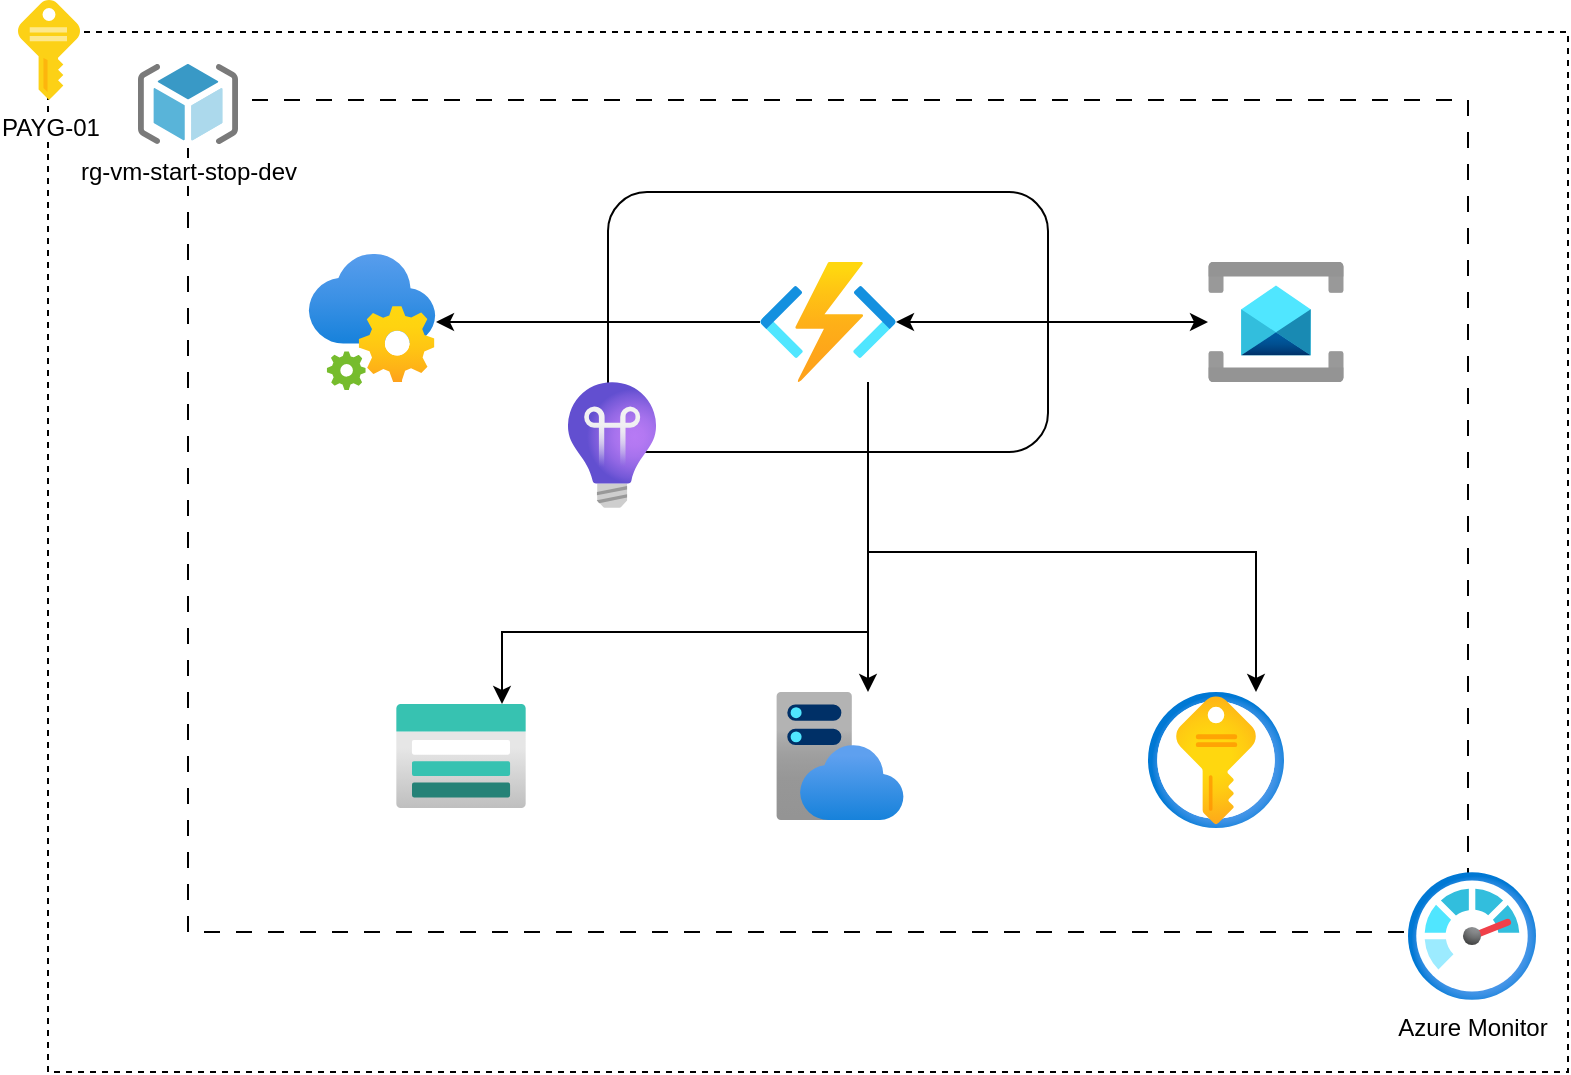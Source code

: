 <mxfile version="23.1.5" type="device">
  <diagram id="I_NZRvvyxYQ18id1Or9Y" name="Page-1">
    <mxGraphModel dx="1026" dy="648" grid="1" gridSize="10" guides="1" tooltips="1" connect="1" arrows="1" fold="1" page="1" pageScale="1" pageWidth="827" pageHeight="1169" math="0" shadow="0">
      <root>
        <mxCell id="0" />
        <mxCell id="1" parent="0" />
        <mxCell id="Gxp5gNr0jwAPQSZMOCmy-2" value="" style="rounded=0;whiteSpace=wrap;html=1;fillColor=none;dashed=1;" vertex="1" parent="1">
          <mxGeometry x="40" y="40" width="760" height="520" as="geometry" />
        </mxCell>
        <mxCell id="Gxp5gNr0jwAPQSZMOCmy-3" value="" style="rounded=0;whiteSpace=wrap;html=1;fillColor=none;dashed=1;dashPattern=8 8;" vertex="1" parent="1">
          <mxGeometry x="110" y="74" width="640" height="416" as="geometry" />
        </mxCell>
        <mxCell id="Gxp5gNr0jwAPQSZMOCmy-14" value="" style="rounded=1;whiteSpace=wrap;html=1;fillColor=none;" vertex="1" parent="1">
          <mxGeometry x="320" y="120" width="220" height="130" as="geometry" />
        </mxCell>
        <mxCell id="Gxp5gNr0jwAPQSZMOCmy-1" value="PAYG-01" style="image;sketch=0;aspect=fixed;html=1;points=[];align=center;fontSize=12;image=img/lib/mscae/Key.svg;" vertex="1" parent="1">
          <mxGeometry x="25" y="24" width="31" height="50" as="geometry" />
        </mxCell>
        <mxCell id="Gxp5gNr0jwAPQSZMOCmy-4" value="rg-vm-start-stop-dev" style="image;sketch=0;aspect=fixed;html=1;points=[];align=center;fontSize=12;image=img/lib/mscae/ResourceGroup.svg;imageBackground=default;" vertex="1" parent="1">
          <mxGeometry x="85" y="56" width="50" height="40" as="geometry" />
        </mxCell>
        <mxCell id="Gxp5gNr0jwAPQSZMOCmy-6" value="" style="image;aspect=fixed;html=1;points=[];align=center;fontSize=12;image=img/lib/azure2/app_services/App_Service_Plans.svg;" vertex="1" parent="1">
          <mxGeometry x="404" y="370" width="64" height="64" as="geometry" />
        </mxCell>
        <mxCell id="Gxp5gNr0jwAPQSZMOCmy-10" style="edgeStyle=orthogonalEdgeStyle;rounded=0;orthogonalLoop=1;jettySize=auto;html=1;" edge="1" parent="1" source="Gxp5gNr0jwAPQSZMOCmy-7" target="Gxp5gNr0jwAPQSZMOCmy-6">
          <mxGeometry relative="1" as="geometry">
            <Array as="points">
              <mxPoint x="450" y="330" />
              <mxPoint x="450" y="330" />
            </Array>
          </mxGeometry>
        </mxCell>
        <mxCell id="Gxp5gNr0jwAPQSZMOCmy-16" style="edgeStyle=orthogonalEdgeStyle;rounded=0;orthogonalLoop=1;jettySize=auto;html=1;startArrow=classic;startFill=1;" edge="1" parent="1" source="Gxp5gNr0jwAPQSZMOCmy-7" target="Gxp5gNr0jwAPQSZMOCmy-15">
          <mxGeometry relative="1" as="geometry" />
        </mxCell>
        <mxCell id="Gxp5gNr0jwAPQSZMOCmy-21" style="edgeStyle=orthogonalEdgeStyle;rounded=0;orthogonalLoop=1;jettySize=auto;html=1;" edge="1" parent="1" source="Gxp5gNr0jwAPQSZMOCmy-7" target="Gxp5gNr0jwAPQSZMOCmy-8">
          <mxGeometry relative="1" as="geometry">
            <Array as="points">
              <mxPoint x="450" y="340" />
              <mxPoint x="267" y="340" />
            </Array>
          </mxGeometry>
        </mxCell>
        <mxCell id="Gxp5gNr0jwAPQSZMOCmy-22" style="edgeStyle=orthogonalEdgeStyle;rounded=0;orthogonalLoop=1;jettySize=auto;html=1;" edge="1" parent="1" source="Gxp5gNr0jwAPQSZMOCmy-7" target="Gxp5gNr0jwAPQSZMOCmy-17">
          <mxGeometry relative="1" as="geometry">
            <Array as="points">
              <mxPoint x="450" y="300" />
              <mxPoint x="644" y="300" />
            </Array>
          </mxGeometry>
        </mxCell>
        <mxCell id="Gxp5gNr0jwAPQSZMOCmy-24" style="edgeStyle=orthogonalEdgeStyle;rounded=0;orthogonalLoop=1;jettySize=auto;html=1;" edge="1" parent="1" source="Gxp5gNr0jwAPQSZMOCmy-7" target="Gxp5gNr0jwAPQSZMOCmy-23">
          <mxGeometry relative="1" as="geometry" />
        </mxCell>
        <mxCell id="Gxp5gNr0jwAPQSZMOCmy-7" value="" style="image;aspect=fixed;html=1;points=[];align=center;fontSize=12;image=img/lib/azure2/compute/Function_Apps.svg;" vertex="1" parent="1">
          <mxGeometry x="396" y="155" width="68" height="60" as="geometry" />
        </mxCell>
        <mxCell id="Gxp5gNr0jwAPQSZMOCmy-8" value="" style="image;aspect=fixed;html=1;points=[];align=center;fontSize=12;image=img/lib/azure2/storage/Storage_Accounts.svg;" vertex="1" parent="1">
          <mxGeometry x="214" y="376" width="65" height="52" as="geometry" />
        </mxCell>
        <mxCell id="Gxp5gNr0jwAPQSZMOCmy-12" value="Azure Monitor" style="image;aspect=fixed;html=1;points=[];align=center;fontSize=12;image=img/lib/azure2/management_governance/Monitor.svg;" vertex="1" parent="1">
          <mxGeometry x="720" y="460" width="64" height="64" as="geometry" />
        </mxCell>
        <mxCell id="Gxp5gNr0jwAPQSZMOCmy-13" value="" style="image;aspect=fixed;html=1;points=[];align=center;fontSize=12;image=img/lib/azure2/devops/Application_Insights.svg;" vertex="1" parent="1">
          <mxGeometry x="300" y="215" width="44" height="63" as="geometry" />
        </mxCell>
        <mxCell id="Gxp5gNr0jwAPQSZMOCmy-15" value="" style="image;aspect=fixed;html=1;points=[];align=center;fontSize=12;image=img/lib/azure2/integration/Service_Bus.svg;" vertex="1" parent="1">
          <mxGeometry x="620" y="155" width="68" height="60" as="geometry" />
        </mxCell>
        <mxCell id="Gxp5gNr0jwAPQSZMOCmy-17" value="" style="image;aspect=fixed;html=1;points=[];align=center;fontSize=12;image=img/lib/azure2/security/Key_Vaults.svg;" vertex="1" parent="1">
          <mxGeometry x="590" y="370" width="68" height="68" as="geometry" />
        </mxCell>
        <mxCell id="Gxp5gNr0jwAPQSZMOCmy-23" value="" style="image;aspect=fixed;html=1;points=[];align=center;fontSize=12;image=img/lib/azure2/integration/App_Configuration.svg;" vertex="1" parent="1">
          <mxGeometry x="170" y="151" width="64" height="68" as="geometry" />
        </mxCell>
      </root>
    </mxGraphModel>
  </diagram>
</mxfile>
